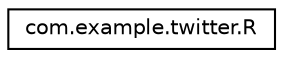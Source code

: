 digraph "类继承关系图"
{
  edge [fontname="Helvetica",fontsize="10",labelfontname="Helvetica",labelfontsize="10"];
  node [fontname="Helvetica",fontsize="10",shape=record];
  rankdir="LR";
  Node0 [label="com.example.twitter.R",height=0.2,width=0.4,color="black", fillcolor="white", style="filled",URL="$classcom_1_1example_1_1twitter_1_1_r.html"];
}
